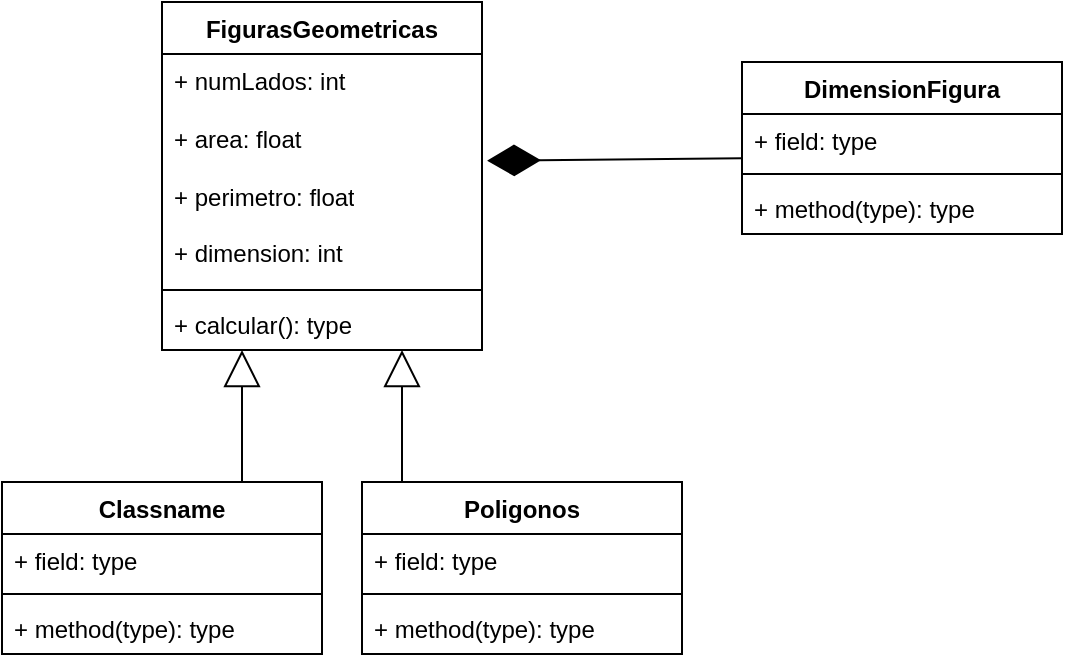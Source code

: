 <mxfile version="24.2.3" type="github">
  <diagram name="Page-1" id="rfV1JUcK2DbvvokDICaq">
    <mxGraphModel dx="1249" dy="581" grid="1" gridSize="10" guides="1" tooltips="1" connect="1" arrows="1" fold="1" page="1" pageScale="1" pageWidth="850" pageHeight="1100" math="0" shadow="0">
      <root>
        <mxCell id="0" />
        <mxCell id="1" parent="0" />
        <mxCell id="R1UovpLdG1uNpmU37-ZV-1" value="FigurasGeometricas" style="swimlane;fontStyle=1;align=center;verticalAlign=top;childLayout=stackLayout;horizontal=1;startSize=26;horizontalStack=0;resizeParent=1;resizeParentMax=0;resizeLast=0;collapsible=1;marginBottom=0;whiteSpace=wrap;html=1;" parent="1" vertex="1">
          <mxGeometry x="190" y="50" width="160" height="174" as="geometry" />
        </mxCell>
        <mxCell id="R1UovpLdG1uNpmU37-ZV-2" value="+ numLados: int&lt;div&gt;&lt;br&gt;&lt;/div&gt;&lt;div&gt;+ area: float&lt;/div&gt;&lt;div&gt;&lt;br&gt;&lt;/div&gt;&lt;div&gt;+ perimetro: float&lt;/div&gt;&lt;div&gt;&lt;br&gt;&lt;/div&gt;&lt;div&gt;+ dimension: int&lt;/div&gt;" style="text;strokeColor=none;fillColor=none;align=left;verticalAlign=top;spacingLeft=4;spacingRight=4;overflow=hidden;rotatable=0;points=[[0,0.5],[1,0.5]];portConstraint=eastwest;whiteSpace=wrap;html=1;" parent="R1UovpLdG1uNpmU37-ZV-1" vertex="1">
          <mxGeometry y="26" width="160" height="114" as="geometry" />
        </mxCell>
        <mxCell id="R1UovpLdG1uNpmU37-ZV-3" value="" style="line;strokeWidth=1;fillColor=none;align=left;verticalAlign=middle;spacingTop=-1;spacingLeft=3;spacingRight=3;rotatable=0;labelPosition=right;points=[];portConstraint=eastwest;strokeColor=inherit;" parent="R1UovpLdG1uNpmU37-ZV-1" vertex="1">
          <mxGeometry y="140" width="160" height="8" as="geometry" />
        </mxCell>
        <mxCell id="R1UovpLdG1uNpmU37-ZV-4" value="+ calcular(): type" style="text;strokeColor=none;fillColor=none;align=left;verticalAlign=top;spacingLeft=4;spacingRight=4;overflow=hidden;rotatable=0;points=[[0,0.5],[1,0.5]];portConstraint=eastwest;whiteSpace=wrap;html=1;" parent="R1UovpLdG1uNpmU37-ZV-1" vertex="1">
          <mxGeometry y="148" width="160" height="26" as="geometry" />
        </mxCell>
        <mxCell id="R1UovpLdG1uNpmU37-ZV-5" value="" style="endArrow=diamondThin;endFill=1;endSize=24;html=1;rounded=0;exitX=0.001;exitY=0.85;exitDx=0;exitDy=0;entryX=1.016;entryY=0.468;entryDx=0;entryDy=0;entryPerimeter=0;exitPerimeter=0;" parent="1" source="R1UovpLdG1uNpmU37-ZV-7" target="R1UovpLdG1uNpmU37-ZV-2" edge="1">
          <mxGeometry width="160" relative="1" as="geometry">
            <mxPoint x="470" y="130" as="sourcePoint" />
            <mxPoint x="360" y="130" as="targetPoint" />
          </mxGeometry>
        </mxCell>
        <mxCell id="R1UovpLdG1uNpmU37-ZV-6" value="DimensionFigura" style="swimlane;fontStyle=1;align=center;verticalAlign=top;childLayout=stackLayout;horizontal=1;startSize=26;horizontalStack=0;resizeParent=1;resizeParentMax=0;resizeLast=0;collapsible=1;marginBottom=0;whiteSpace=wrap;html=1;" parent="1" vertex="1">
          <mxGeometry x="480" y="80" width="160" height="86" as="geometry" />
        </mxCell>
        <mxCell id="R1UovpLdG1uNpmU37-ZV-7" value="+ field: type" style="text;strokeColor=none;fillColor=none;align=left;verticalAlign=top;spacingLeft=4;spacingRight=4;overflow=hidden;rotatable=0;points=[[0,0.5],[1,0.5]];portConstraint=eastwest;whiteSpace=wrap;html=1;" parent="R1UovpLdG1uNpmU37-ZV-6" vertex="1">
          <mxGeometry y="26" width="160" height="26" as="geometry" />
        </mxCell>
        <mxCell id="R1UovpLdG1uNpmU37-ZV-8" value="" style="line;strokeWidth=1;fillColor=none;align=left;verticalAlign=middle;spacingTop=-1;spacingLeft=3;spacingRight=3;rotatable=0;labelPosition=right;points=[];portConstraint=eastwest;strokeColor=inherit;" parent="R1UovpLdG1uNpmU37-ZV-6" vertex="1">
          <mxGeometry y="52" width="160" height="8" as="geometry" />
        </mxCell>
        <mxCell id="R1UovpLdG1uNpmU37-ZV-9" value="+ method(type): type" style="text;strokeColor=none;fillColor=none;align=left;verticalAlign=top;spacingLeft=4;spacingRight=4;overflow=hidden;rotatable=0;points=[[0,0.5],[1,0.5]];portConstraint=eastwest;whiteSpace=wrap;html=1;" parent="R1UovpLdG1uNpmU37-ZV-6" vertex="1">
          <mxGeometry y="60" width="160" height="26" as="geometry" />
        </mxCell>
        <mxCell id="R1UovpLdG1uNpmU37-ZV-10" value="" style="endArrow=block;endSize=16;endFill=0;html=1;rounded=0;entryX=0.25;entryY=1.231;entryDx=0;entryDy=0;entryPerimeter=0;" parent="1" edge="1">
          <mxGeometry x="0.0" y="-30" width="160" relative="1" as="geometry">
            <mxPoint x="310" y="290" as="sourcePoint" />
            <mxPoint x="310" y="223.996" as="targetPoint" />
            <mxPoint as="offset" />
          </mxGeometry>
        </mxCell>
        <mxCell id="R1UovpLdG1uNpmU37-ZV-11" value="" style="endArrow=block;endSize=16;endFill=0;html=1;rounded=0;entryX=0.25;entryY=1.231;entryDx=0;entryDy=0;entryPerimeter=0;" parent="1" edge="1">
          <mxGeometry x="0.0" y="-30" width="160" relative="1" as="geometry">
            <mxPoint x="230" y="290" as="sourcePoint" />
            <mxPoint x="230" y="223.996" as="targetPoint" />
            <mxPoint as="offset" />
          </mxGeometry>
        </mxCell>
        <mxCell id="R1UovpLdG1uNpmU37-ZV-12" value="Classname" style="swimlane;fontStyle=1;align=center;verticalAlign=top;childLayout=stackLayout;horizontal=1;startSize=26;horizontalStack=0;resizeParent=1;resizeParentMax=0;resizeLast=0;collapsible=1;marginBottom=0;whiteSpace=wrap;html=1;" parent="1" vertex="1">
          <mxGeometry x="110" y="290" width="160" height="86" as="geometry" />
        </mxCell>
        <mxCell id="R1UovpLdG1uNpmU37-ZV-13" value="+ field: type" style="text;strokeColor=none;fillColor=none;align=left;verticalAlign=top;spacingLeft=4;spacingRight=4;overflow=hidden;rotatable=0;points=[[0,0.5],[1,0.5]];portConstraint=eastwest;whiteSpace=wrap;html=1;" parent="R1UovpLdG1uNpmU37-ZV-12" vertex="1">
          <mxGeometry y="26" width="160" height="26" as="geometry" />
        </mxCell>
        <mxCell id="R1UovpLdG1uNpmU37-ZV-14" value="" style="line;strokeWidth=1;fillColor=none;align=left;verticalAlign=middle;spacingTop=-1;spacingLeft=3;spacingRight=3;rotatable=0;labelPosition=right;points=[];portConstraint=eastwest;strokeColor=inherit;" parent="R1UovpLdG1uNpmU37-ZV-12" vertex="1">
          <mxGeometry y="52" width="160" height="8" as="geometry" />
        </mxCell>
        <mxCell id="R1UovpLdG1uNpmU37-ZV-15" value="+ method(type): type" style="text;strokeColor=none;fillColor=none;align=left;verticalAlign=top;spacingLeft=4;spacingRight=4;overflow=hidden;rotatable=0;points=[[0,0.5],[1,0.5]];portConstraint=eastwest;whiteSpace=wrap;html=1;" parent="R1UovpLdG1uNpmU37-ZV-12" vertex="1">
          <mxGeometry y="60" width="160" height="26" as="geometry" />
        </mxCell>
        <mxCell id="R1UovpLdG1uNpmU37-ZV-16" value="Poligonos" style="swimlane;fontStyle=1;align=center;verticalAlign=top;childLayout=stackLayout;horizontal=1;startSize=26;horizontalStack=0;resizeParent=1;resizeParentMax=0;resizeLast=0;collapsible=1;marginBottom=0;whiteSpace=wrap;html=1;" parent="1" vertex="1">
          <mxGeometry x="290" y="290" width="160" height="86" as="geometry" />
        </mxCell>
        <mxCell id="R1UovpLdG1uNpmU37-ZV-17" value="+ field: type" style="text;strokeColor=none;fillColor=none;align=left;verticalAlign=top;spacingLeft=4;spacingRight=4;overflow=hidden;rotatable=0;points=[[0,0.5],[1,0.5]];portConstraint=eastwest;whiteSpace=wrap;html=1;" parent="R1UovpLdG1uNpmU37-ZV-16" vertex="1">
          <mxGeometry y="26" width="160" height="26" as="geometry" />
        </mxCell>
        <mxCell id="R1UovpLdG1uNpmU37-ZV-18" value="" style="line;strokeWidth=1;fillColor=none;align=left;verticalAlign=middle;spacingTop=-1;spacingLeft=3;spacingRight=3;rotatable=0;labelPosition=right;points=[];portConstraint=eastwest;strokeColor=inherit;" parent="R1UovpLdG1uNpmU37-ZV-16" vertex="1">
          <mxGeometry y="52" width="160" height="8" as="geometry" />
        </mxCell>
        <mxCell id="R1UovpLdG1uNpmU37-ZV-19" value="+ method(type): type" style="text;strokeColor=none;fillColor=none;align=left;verticalAlign=top;spacingLeft=4;spacingRight=4;overflow=hidden;rotatable=0;points=[[0,0.5],[1,0.5]];portConstraint=eastwest;whiteSpace=wrap;html=1;" parent="R1UovpLdG1uNpmU37-ZV-16" vertex="1">
          <mxGeometry y="60" width="160" height="26" as="geometry" />
        </mxCell>
      </root>
    </mxGraphModel>
  </diagram>
</mxfile>
